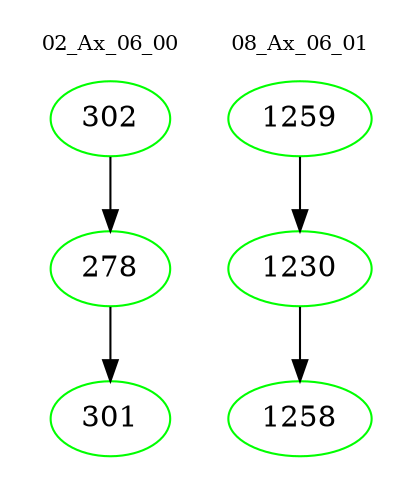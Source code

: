 digraph{
subgraph cluster_0 {
color = white
label = "02_Ax_06_00";
fontsize=10;
T0_302 [label="302", color="green"]
T0_302 -> T0_278 [color="black"]
T0_278 [label="278", color="green"]
T0_278 -> T0_301 [color="black"]
T0_301 [label="301", color="green"]
}
subgraph cluster_1 {
color = white
label = "08_Ax_06_01";
fontsize=10;
T1_1259 [label="1259", color="green"]
T1_1259 -> T1_1230 [color="black"]
T1_1230 [label="1230", color="green"]
T1_1230 -> T1_1258 [color="black"]
T1_1258 [label="1258", color="green"]
}
}
